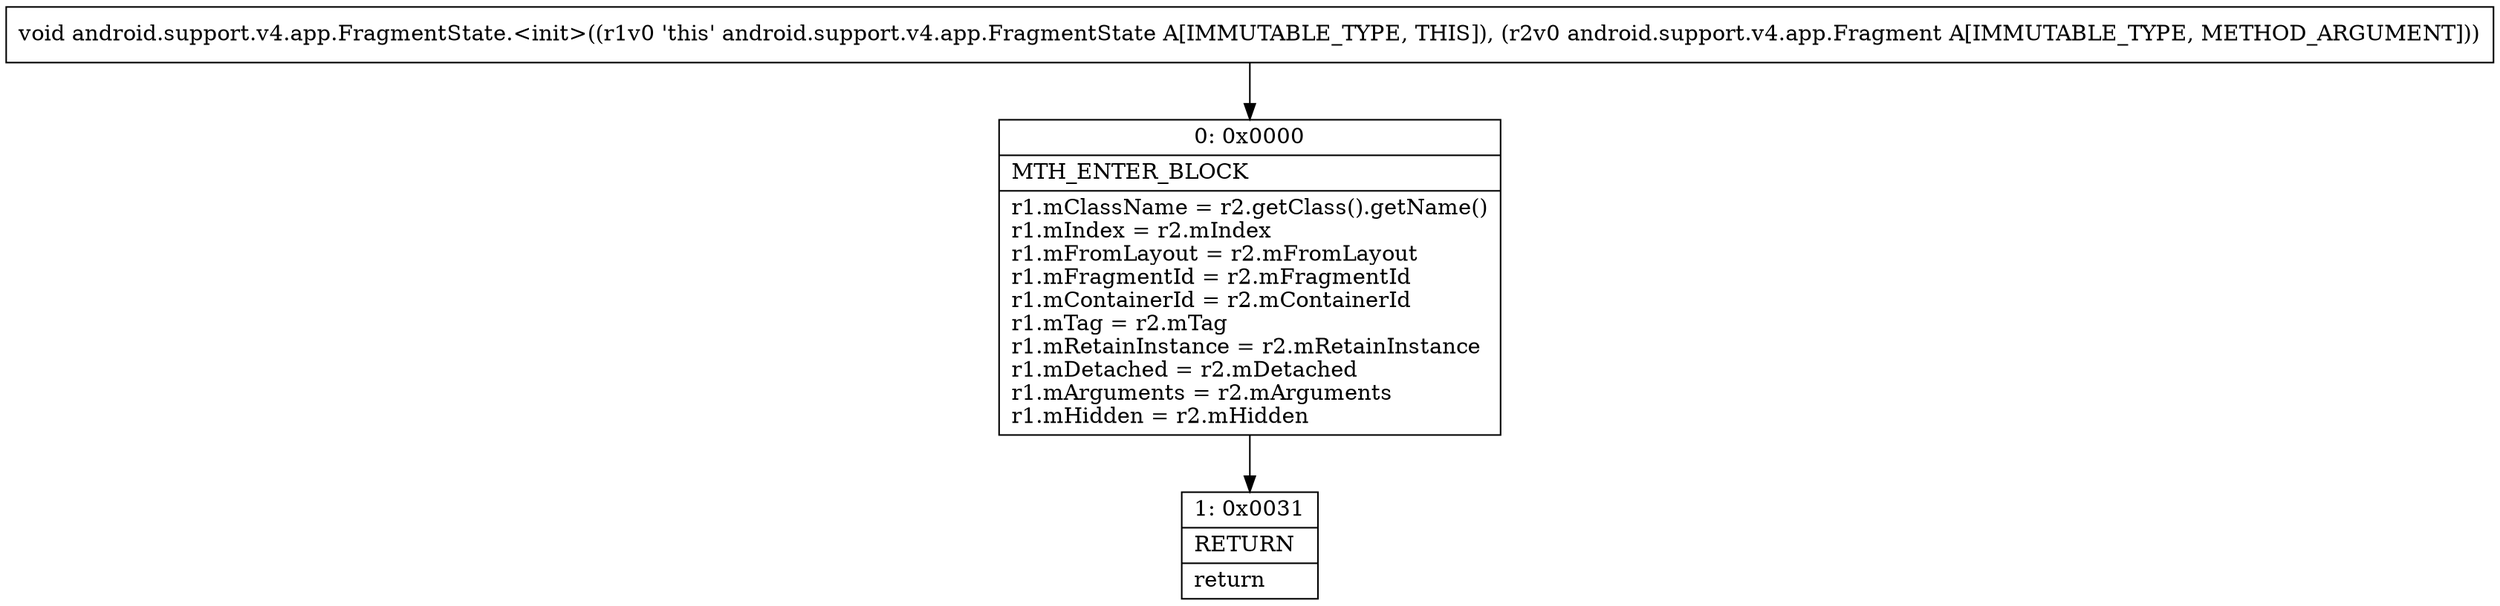 digraph "CFG forandroid.support.v4.app.FragmentState.\<init\>(Landroid\/support\/v4\/app\/Fragment;)V" {
Node_0 [shape=record,label="{0\:\ 0x0000|MTH_ENTER_BLOCK\l|r1.mClassName = r2.getClass().getName()\lr1.mIndex = r2.mIndex\lr1.mFromLayout = r2.mFromLayout\lr1.mFragmentId = r2.mFragmentId\lr1.mContainerId = r2.mContainerId\lr1.mTag = r2.mTag\lr1.mRetainInstance = r2.mRetainInstance\lr1.mDetached = r2.mDetached\lr1.mArguments = r2.mArguments\lr1.mHidden = r2.mHidden\l}"];
Node_1 [shape=record,label="{1\:\ 0x0031|RETURN\l|return\l}"];
MethodNode[shape=record,label="{void android.support.v4.app.FragmentState.\<init\>((r1v0 'this' android.support.v4.app.FragmentState A[IMMUTABLE_TYPE, THIS]), (r2v0 android.support.v4.app.Fragment A[IMMUTABLE_TYPE, METHOD_ARGUMENT])) }"];
MethodNode -> Node_0;
Node_0 -> Node_1;
}

